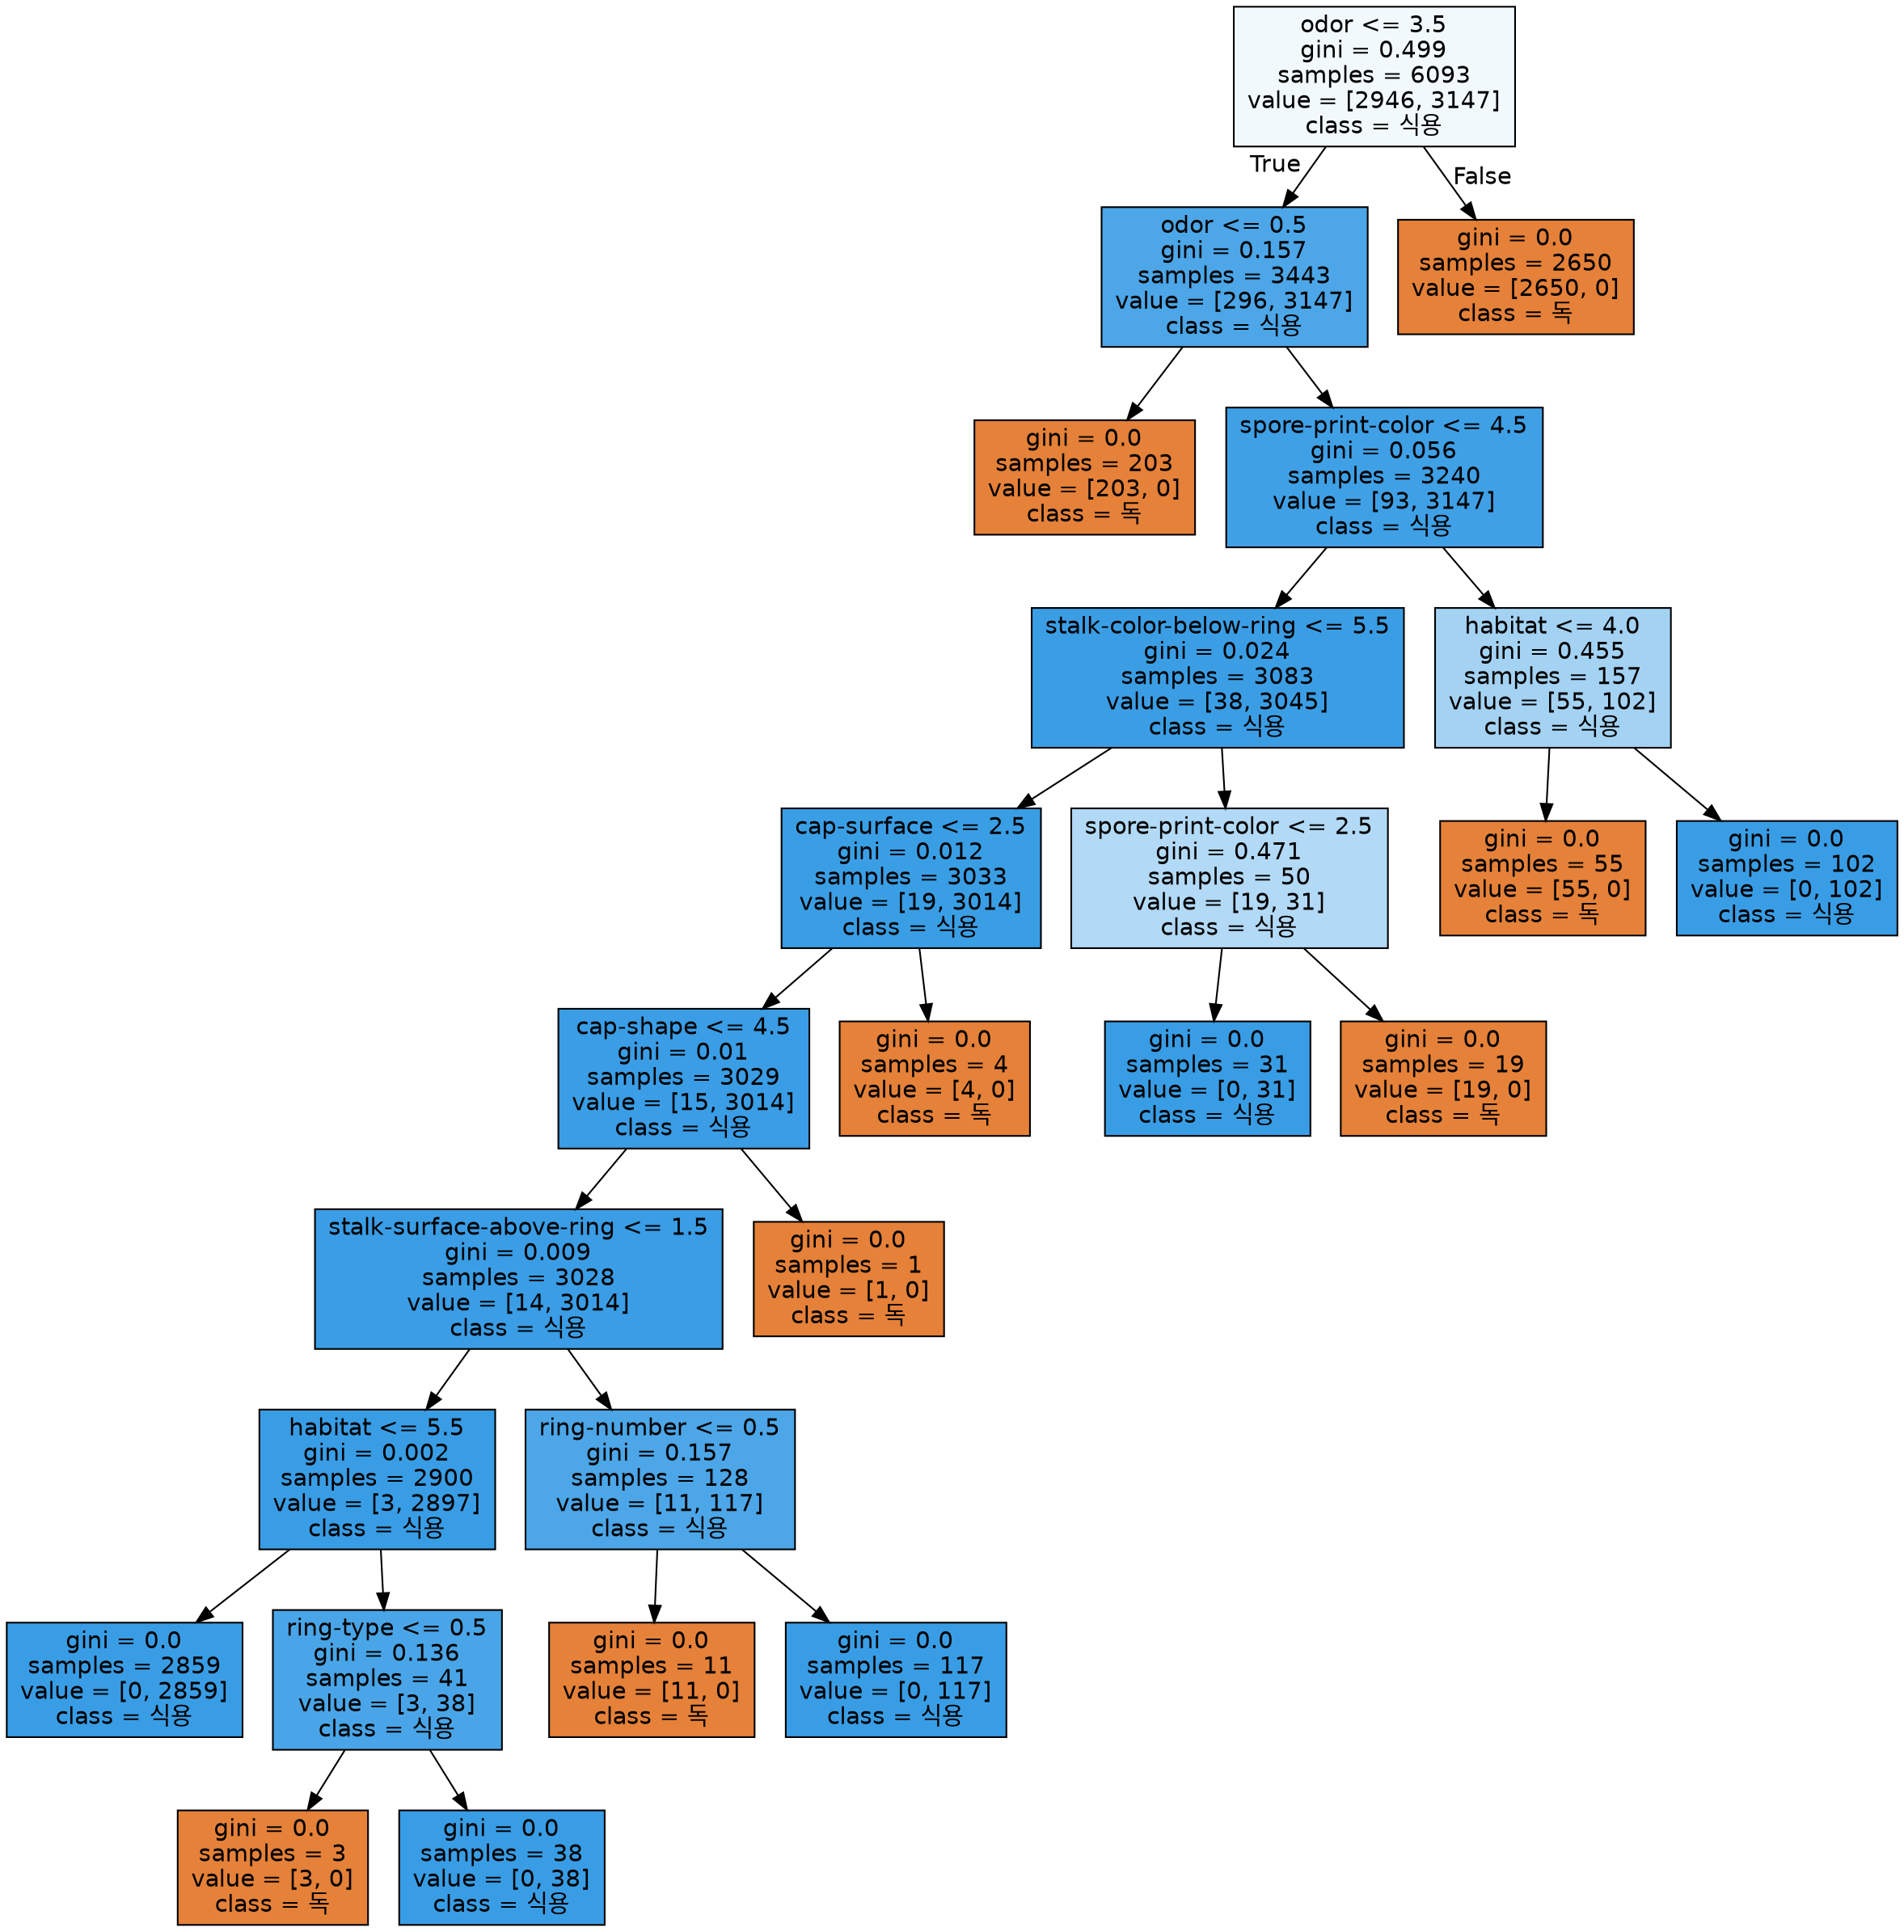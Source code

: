 digraph Tree {
node [shape=box, style="filled", color="black", fontname="helvetica"] ;
edge [fontname="helvetica"] ;
0 [label="odor <= 3.5\ngini = 0.499\nsamples = 6093\nvalue = [2946, 3147]\nclass = 식용", fillcolor="#f2f9fd"] ;
1 [label="odor <= 0.5\ngini = 0.157\nsamples = 3443\nvalue = [296, 3147]\nclass = 식용", fillcolor="#4ca6e7"] ;
0 -> 1 [labeldistance=2.5, labelangle=45, headlabel="True"] ;
2 [label="gini = 0.0\nsamples = 203\nvalue = [203, 0]\nclass = 독", fillcolor="#e58139"] ;
1 -> 2 ;
3 [label="spore-print-color <= 4.5\ngini = 0.056\nsamples = 3240\nvalue = [93, 3147]\nclass = 식용", fillcolor="#3fa0e6"] ;
1 -> 3 ;
4 [label="stalk-color-below-ring <= 5.5\ngini = 0.024\nsamples = 3083\nvalue = [38, 3045]\nclass = 식용", fillcolor="#3b9ee5"] ;
3 -> 4 ;
5 [label="cap-surface <= 2.5\ngini = 0.012\nsamples = 3033\nvalue = [19, 3014]\nclass = 식용", fillcolor="#3a9ee5"] ;
4 -> 5 ;
6 [label="cap-shape <= 4.5\ngini = 0.01\nsamples = 3029\nvalue = [15, 3014]\nclass = 식용", fillcolor="#3a9de5"] ;
5 -> 6 ;
7 [label="stalk-surface-above-ring <= 1.5\ngini = 0.009\nsamples = 3028\nvalue = [14, 3014]\nclass = 식용", fillcolor="#3a9de5"] ;
6 -> 7 ;
8 [label="habitat <= 5.5\ngini = 0.002\nsamples = 2900\nvalue = [3, 2897]\nclass = 식용", fillcolor="#399de5"] ;
7 -> 8 ;
9 [label="gini = 0.0\nsamples = 2859\nvalue = [0, 2859]\nclass = 식용", fillcolor="#399de5"] ;
8 -> 9 ;
10 [label="ring-type <= 0.5\ngini = 0.136\nsamples = 41\nvalue = [3, 38]\nclass = 식용", fillcolor="#49a5e7"] ;
8 -> 10 ;
11 [label="gini = 0.0\nsamples = 3\nvalue = [3, 0]\nclass = 독", fillcolor="#e58139"] ;
10 -> 11 ;
12 [label="gini = 0.0\nsamples = 38\nvalue = [0, 38]\nclass = 식용", fillcolor="#399de5"] ;
10 -> 12 ;
13 [label="ring-number <= 0.5\ngini = 0.157\nsamples = 128\nvalue = [11, 117]\nclass = 식용", fillcolor="#4ca6e7"] ;
7 -> 13 ;
14 [label="gini = 0.0\nsamples = 11\nvalue = [11, 0]\nclass = 독", fillcolor="#e58139"] ;
13 -> 14 ;
15 [label="gini = 0.0\nsamples = 117\nvalue = [0, 117]\nclass = 식용", fillcolor="#399de5"] ;
13 -> 15 ;
16 [label="gini = 0.0\nsamples = 1\nvalue = [1, 0]\nclass = 독", fillcolor="#e58139"] ;
6 -> 16 ;
17 [label="gini = 0.0\nsamples = 4\nvalue = [4, 0]\nclass = 독", fillcolor="#e58139"] ;
5 -> 17 ;
18 [label="spore-print-color <= 2.5\ngini = 0.471\nsamples = 50\nvalue = [19, 31]\nclass = 식용", fillcolor="#b2d9f5"] ;
4 -> 18 ;
19 [label="gini = 0.0\nsamples = 31\nvalue = [0, 31]\nclass = 식용", fillcolor="#399de5"] ;
18 -> 19 ;
20 [label="gini = 0.0\nsamples = 19\nvalue = [19, 0]\nclass = 독", fillcolor="#e58139"] ;
18 -> 20 ;
21 [label="habitat <= 4.0\ngini = 0.455\nsamples = 157\nvalue = [55, 102]\nclass = 식용", fillcolor="#a4d2f3"] ;
3 -> 21 ;
22 [label="gini = 0.0\nsamples = 55\nvalue = [55, 0]\nclass = 독", fillcolor="#e58139"] ;
21 -> 22 ;
23 [label="gini = 0.0\nsamples = 102\nvalue = [0, 102]\nclass = 식용", fillcolor="#399de5"] ;
21 -> 23 ;
24 [label="gini = 0.0\nsamples = 2650\nvalue = [2650, 0]\nclass = 독", fillcolor="#e58139"] ;
0 -> 24 [labeldistance=2.5, labelangle=-45, headlabel="False"] ;
}